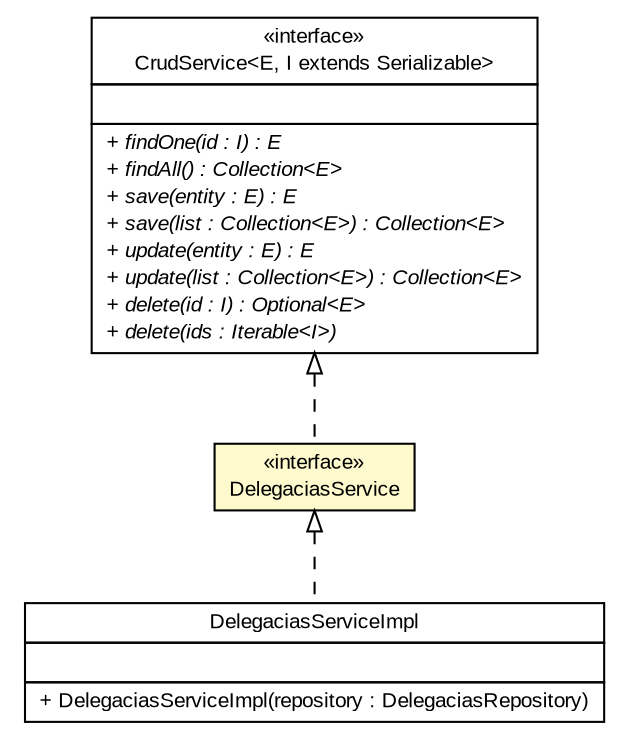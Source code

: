 #!/usr/local/bin/dot
#
# Class diagram 
# Generated by UMLGraph version R5_6 (http://www.umlgraph.org/)
#

digraph G {
	edge [fontname="arial",fontsize=10,labelfontname="arial",labelfontsize=10];
	node [fontname="arial",fontsize=10,shape=plaintext];
	nodesep=0.25;
	ranksep=0.5;
	// br.gov.to.sefaz.business.service.CrudService<E, I extends java.io.Serializable>
	c380377 [label=<<table title="br.gov.to.sefaz.business.service.CrudService" border="0" cellborder="1" cellspacing="0" cellpadding="2" port="p" href="../../../../business/service/CrudService.html">
		<tr><td><table border="0" cellspacing="0" cellpadding="1">
<tr><td align="center" balign="center"> &#171;interface&#187; </td></tr>
<tr><td align="center" balign="center"> CrudService&lt;E, I extends Serializable&gt; </td></tr>
		</table></td></tr>
		<tr><td><table border="0" cellspacing="0" cellpadding="1">
<tr><td align="left" balign="left">  </td></tr>
		</table></td></tr>
		<tr><td><table border="0" cellspacing="0" cellpadding="1">
<tr><td align="left" balign="left"><font face="arial italic" point-size="10.0"> + findOne(id : I) : E </font></td></tr>
<tr><td align="left" balign="left"><font face="arial italic" point-size="10.0"> + findAll() : Collection&lt;E&gt; </font></td></tr>
<tr><td align="left" balign="left"><font face="arial italic" point-size="10.0"> + save(entity : E) : E </font></td></tr>
<tr><td align="left" balign="left"><font face="arial italic" point-size="10.0"> + save(list : Collection&lt;E&gt;) : Collection&lt;E&gt; </font></td></tr>
<tr><td align="left" balign="left"><font face="arial italic" point-size="10.0"> + update(entity : E) : E </font></td></tr>
<tr><td align="left" balign="left"><font face="arial italic" point-size="10.0"> + update(list : Collection&lt;E&gt;) : Collection&lt;E&gt; </font></td></tr>
<tr><td align="left" balign="left"><font face="arial italic" point-size="10.0"> + delete(id : I) : Optional&lt;E&gt; </font></td></tr>
<tr><td align="left" balign="left"><font face="arial italic" point-size="10.0"> + delete(ids : Iterable&lt;I&gt;) </font></td></tr>
		</table></td></tr>
		</table>>, URL="../../../../business/service/CrudService.html", fontname="arial", fontcolor="black", fontsize=10.0];
	// br.gov.to.sefaz.arr.parametros.business.service.DelegaciasService
	c380746 [label=<<table title="br.gov.to.sefaz.arr.parametros.business.service.DelegaciasService" border="0" cellborder="1" cellspacing="0" cellpadding="2" port="p" bgcolor="lemonChiffon" href="./DelegaciasService.html">
		<tr><td><table border="0" cellspacing="0" cellpadding="1">
<tr><td align="center" balign="center"> &#171;interface&#187; </td></tr>
<tr><td align="center" balign="center"> DelegaciasService </td></tr>
		</table></td></tr>
		</table>>, URL="./DelegaciasService.html", fontname="arial", fontcolor="black", fontsize=10.0];
	// br.gov.to.sefaz.arr.parametros.business.service.impl.DelegaciasServiceImpl
	c380773 [label=<<table title="br.gov.to.sefaz.arr.parametros.business.service.impl.DelegaciasServiceImpl" border="0" cellborder="1" cellspacing="0" cellpadding="2" port="p" href="./impl/DelegaciasServiceImpl.html">
		<tr><td><table border="0" cellspacing="0" cellpadding="1">
<tr><td align="center" balign="center"> DelegaciasServiceImpl </td></tr>
		</table></td></tr>
		<tr><td><table border="0" cellspacing="0" cellpadding="1">
<tr><td align="left" balign="left">  </td></tr>
		</table></td></tr>
		<tr><td><table border="0" cellspacing="0" cellpadding="1">
<tr><td align="left" balign="left"> + DelegaciasServiceImpl(repository : DelegaciasRepository) </td></tr>
		</table></td></tr>
		</table>>, URL="./impl/DelegaciasServiceImpl.html", fontname="arial", fontcolor="black", fontsize=10.0];
	//br.gov.to.sefaz.arr.parametros.business.service.DelegaciasService implements br.gov.to.sefaz.business.service.CrudService<E, I extends java.io.Serializable>
	c380377:p -> c380746:p [dir=back,arrowtail=empty,style=dashed];
	//br.gov.to.sefaz.arr.parametros.business.service.impl.DelegaciasServiceImpl implements br.gov.to.sefaz.arr.parametros.business.service.DelegaciasService
	c380746:p -> c380773:p [dir=back,arrowtail=empty,style=dashed];
}

